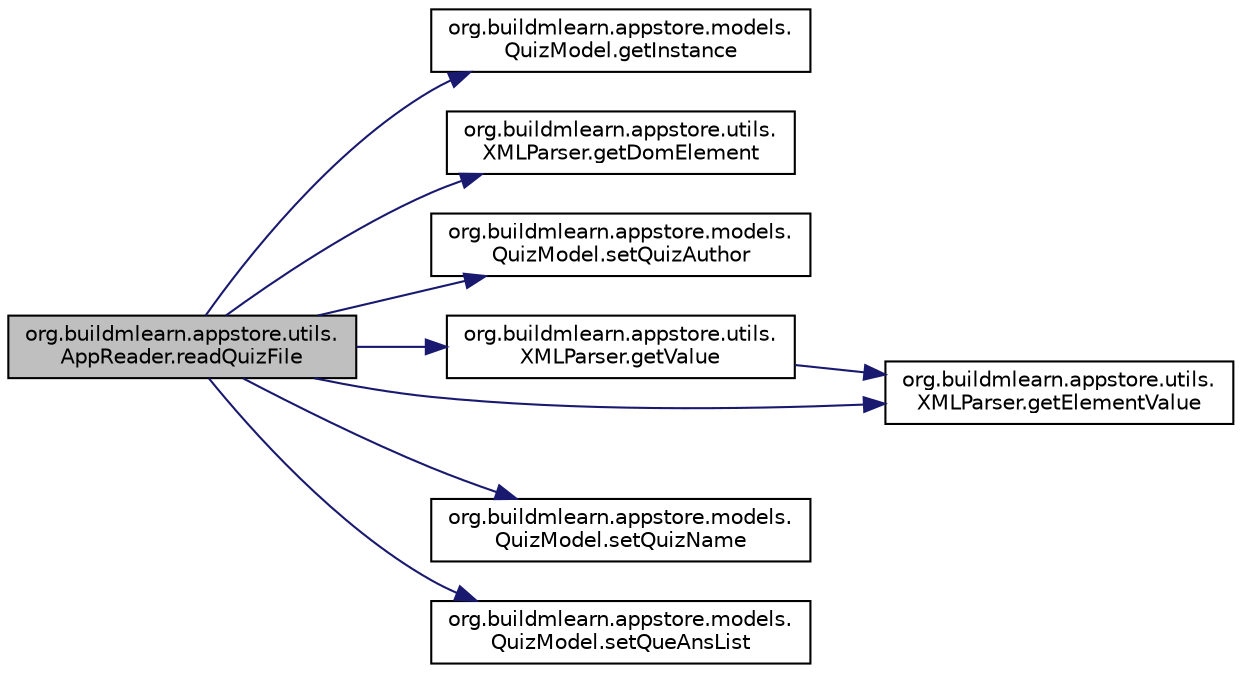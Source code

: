 digraph "org.buildmlearn.appstore.utils.AppReader.readQuizFile"
{
 // INTERACTIVE_SVG=YES
  bgcolor="transparent";
  edge [fontname="Helvetica",fontsize="10",labelfontname="Helvetica",labelfontsize="10"];
  node [fontname="Helvetica",fontsize="10",shape=record];
  rankdir="LR";
  Node1 [label="org.buildmlearn.appstore.utils.\lAppReader.readQuizFile",height=0.2,width=0.4,color="black", fillcolor="grey75", style="filled", fontcolor="black"];
  Node1 -> Node2 [color="midnightblue",fontsize="10",style="solid",fontname="Helvetica"];
  Node2 [label="org.buildmlearn.appstore.models.\lQuizModel.getInstance",height=0.2,width=0.4,color="black",URL="$da/d2e/classorg_1_1buildmlearn_1_1appstore_1_1models_1_1_quiz_model.html#afd56bc8e8b1e5fdd506622bae6362f73"];
  Node1 -> Node3 [color="midnightblue",fontsize="10",style="solid",fontname="Helvetica"];
  Node3 [label="org.buildmlearn.appstore.utils.\lXMLParser.getDomElement",height=0.2,width=0.4,color="black",URL="$d6/d02/classorg_1_1buildmlearn_1_1appstore_1_1utils_1_1_x_m_l_parser.html#a15a8449f10403c80625319062f73432e",tooltip="Gets the Document object from the xml string. "];
  Node1 -> Node4 [color="midnightblue",fontsize="10",style="solid",fontname="Helvetica"];
  Node4 [label="org.buildmlearn.appstore.models.\lQuizModel.setQuizAuthor",height=0.2,width=0.4,color="black",URL="$da/d2e/classorg_1_1buildmlearn_1_1appstore_1_1models_1_1_quiz_model.html#aad4ec9d0c34fbc5dbcddd9d57eb527b7"];
  Node1 -> Node5 [color="midnightblue",fontsize="10",style="solid",fontname="Helvetica"];
  Node5 [label="org.buildmlearn.appstore.utils.\lXMLParser.getValue",height=0.2,width=0.4,color="black",URL="$d6/d02/classorg_1_1buildmlearn_1_1appstore_1_1utils_1_1_x_m_l_parser.html#a42151792145130629c7bf2a16b2885bc",tooltip="Gets the value of the item from the Document object. "];
  Node5 -> Node6 [color="midnightblue",fontsize="10",style="solid",fontname="Helvetica"];
  Node6 [label="org.buildmlearn.appstore.utils.\lXMLParser.getElementValue",height=0.2,width=0.4,color="black",URL="$d6/d02/classorg_1_1buildmlearn_1_1appstore_1_1utils_1_1_x_m_l_parser.html#a623e2412cff7b8ab44947732d167feef",tooltip="Gets the element value of the node. "];
  Node1 -> Node7 [color="midnightblue",fontsize="10",style="solid",fontname="Helvetica"];
  Node7 [label="org.buildmlearn.appstore.models.\lQuizModel.setQuizName",height=0.2,width=0.4,color="black",URL="$da/d2e/classorg_1_1buildmlearn_1_1appstore_1_1models_1_1_quiz_model.html#a27d28892237a29ae8f3c80aa389c275d"];
  Node1 -> Node6 [color="midnightblue",fontsize="10",style="solid",fontname="Helvetica"];
  Node1 -> Node8 [color="midnightblue",fontsize="10",style="solid",fontname="Helvetica"];
  Node8 [label="org.buildmlearn.appstore.models.\lQuizModel.setQueAnsList",height=0.2,width=0.4,color="black",URL="$da/d2e/classorg_1_1buildmlearn_1_1appstore_1_1models_1_1_quiz_model.html#aca9fbcfac76bcc6f0049d1c4bfc75826"];
}
